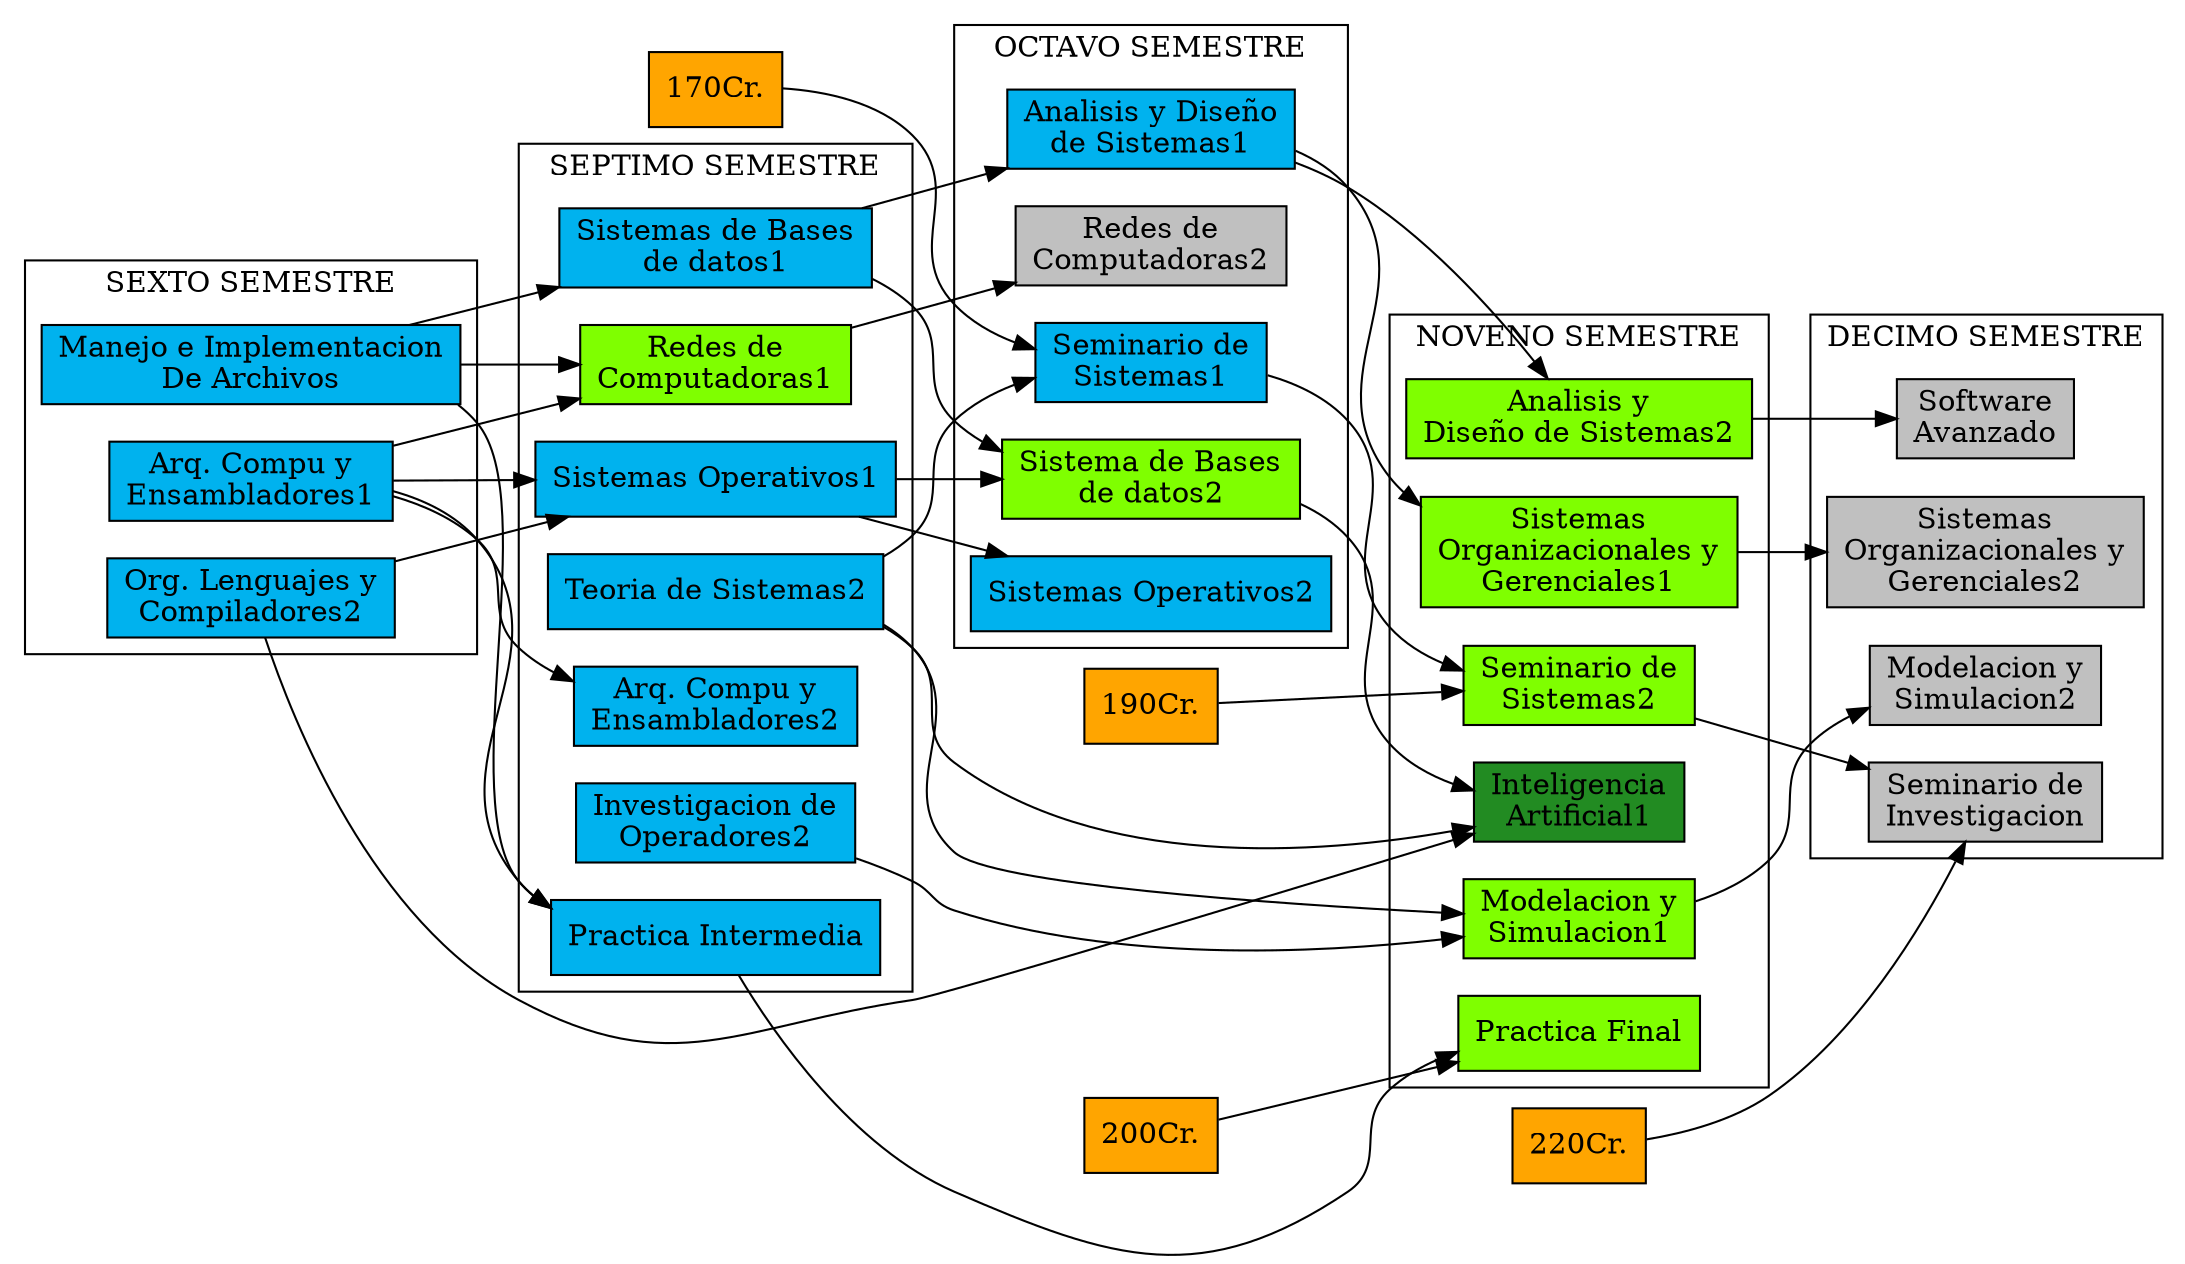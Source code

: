  digraph G{
    /*green33
    yellow11
    gray
    gold3
    red2
    skyblue

    deepskyblue2
    chartreuse

    forestgreen
    orange
    */
    //splines="true"
    rankdir =LR
    // SEXTO SEMESTRE
    node1 [label="Manejo e Implementacion\nDe Archivos",style=filled,fillcolor=deepskyblue2,shape=box]
    node2 [label="Arq. Compu y\nEnsambladores1",style=filled,fillcolor=deepskyblue2,shape=box]
    node3 [label="Org. Lenguajes y\nCompiladores2",style=filled,fillcolor=deepskyblue2,shape=box]
    // SEPTIMO SEMESTRE
    node4 [label="Teoria de Sistemas2",style=filled,fillcolor=deepskyblue2,shape=box]
    node5 [label="Sistemas Operativos1",style=filled,fillcolor=deepskyblue2,shape=box]
    node6 [label="Arq. Compu y\nEnsambladores2",style=filled,fillcolor=deepskyblue2,shape=box]
    node7 [label="Redes de\nComputadoras1",style=filled,fillcolor=chartreuse,shape=box]
    node8 [label="Sistemas de Bases\nde datos1",style=filled,fillcolor=deepskyblue2,shape=box]
    node9 [label="Investigacion de\nOperadores2",style=filled,fillcolor=deepskyblue2,shape=box]
    node10 [label="Practica Intermedia",style=filled,fillcolor=deepskyblue2,shape=box]
    // OCTAVO SEMESTRE
    node11 [label="Sistemas Operativos2",style=filled,fillcolor=deepskyblue2,shape=box]
    node12 [label="Redes de\nComputadoras2",style=filled,fillcolor=gray,shape=box]
    node13 [label="Sistema de Bases\nde datos2",style=filled,fillcolor=chartreuse,shape=box]
    node14 [label="Analisis y Diseño\nde Sistemas1",style=filled,fillcolor=deepskyblue2,shape=box]
    node15 [label="Seminario de\nSistemas1",style=filled,fillcolor=deepskyblue2,shape=box]
    // NOVENO SEMESTRE
    node16 [label="Modelacion y\nSimulacion1",style=filled,fillcolor=chartreuse,shape=box]
    node17 [label="Sistemas\nOrganizacionales y\nGerenciales1",style=filled,fillcolor=chartreuse,shape=box]
    node18 [label="Inteligencia\nArtificial1",style=filled,fillcolor=forestgreen,shape=box]
    node19 [label="Analisis y\nDiseño de Sistemas2",style=filled,fillcolor=chartreuse,shape=box]
    node20 [label="Seminario de\nSistemas2",style=filled,fillcolor=chartreuse,shape=box]
    node21 [label="Practica Final",style=filled,fillcolor=chartreuse,shape=box]
    // DECIMO SEMESTRE
    node22 [label="Sistemas\nOrganizacionales y\nGerenciales2",style=filled,fillcolor=gray,shape=box]
    node23 [label="Modelacion y\nSimulacion2",style=filled,fillcolor=gray,shape=box]
    node24 [label="Software\nAvanzado",style=filled,fillcolor=gray,shape=box]
    node25 [label="Seminario de\nInvestigacion",style=filled,fillcolor=gray,shape=box]

    //CREDITOS
    credito1 [label="170Cr.",style=filled,fillcolor=orange,shape=box]
    credito2 [label="190Cr.",style=filled,fillcolor=orange,shape=box]
    credito3 [label="200Cr.",style=filled,fillcolor=orange,shape=box]
    credito4 [label="220Cr.",style=filled,fillcolor=orange,shape=box]
    

    subgraph cluster1{
        label="SEXTO SEMESTRE"
        node1
        node2
        node3
    }

    subgraph cluster2{
        label="SEPTIMO SEMESTRE"
        node4
        node9
        node5
        node6
        node7
        node8
        node10
    }

    subgraph cluster3{
        label="OCTAVO SEMESTRE"
        node11
        node12
        node13
        node14
        node15
    }

    subgraph cluster4{
        label="NOVENO SEMESTRE"
        node16
        node17
        node18
        node19
        node20
        node21
    }

    subgraph cluster5{
        label="DECIMO SEMESTRE"
        node22
        node23
        node24
        node25
    }
    
    //SEMESTRE 6-7
    node3->node5 
    node2->node5 
    node2->node6 
    node2->node7 
    node1->node7 
    node1->node8 

    node1->node10 
    node2->node10 

    //SEMESTRE 7-8
    node5->node11 
    node7->node12 
    node8->node13 
    node5->node13 
    node8->node14 
    node4->node15 

    //SEMESTRE 8-9
    node4->node16 
    node9->node16 
    node3->node18 
    node13->node18 
    node4->node18 
    node14->node19 
    node14->node17 
    node15->node20 
    node10->node21 

    //SEMESTRE 9-10
    node17->node22 
    node16->node23 
    node19->node24 
    node20->node25 

    //CON CREDITOS
    credito1->node15 
    credito2->node20 
    credito3->node21 
    credito4->node25 
    

}